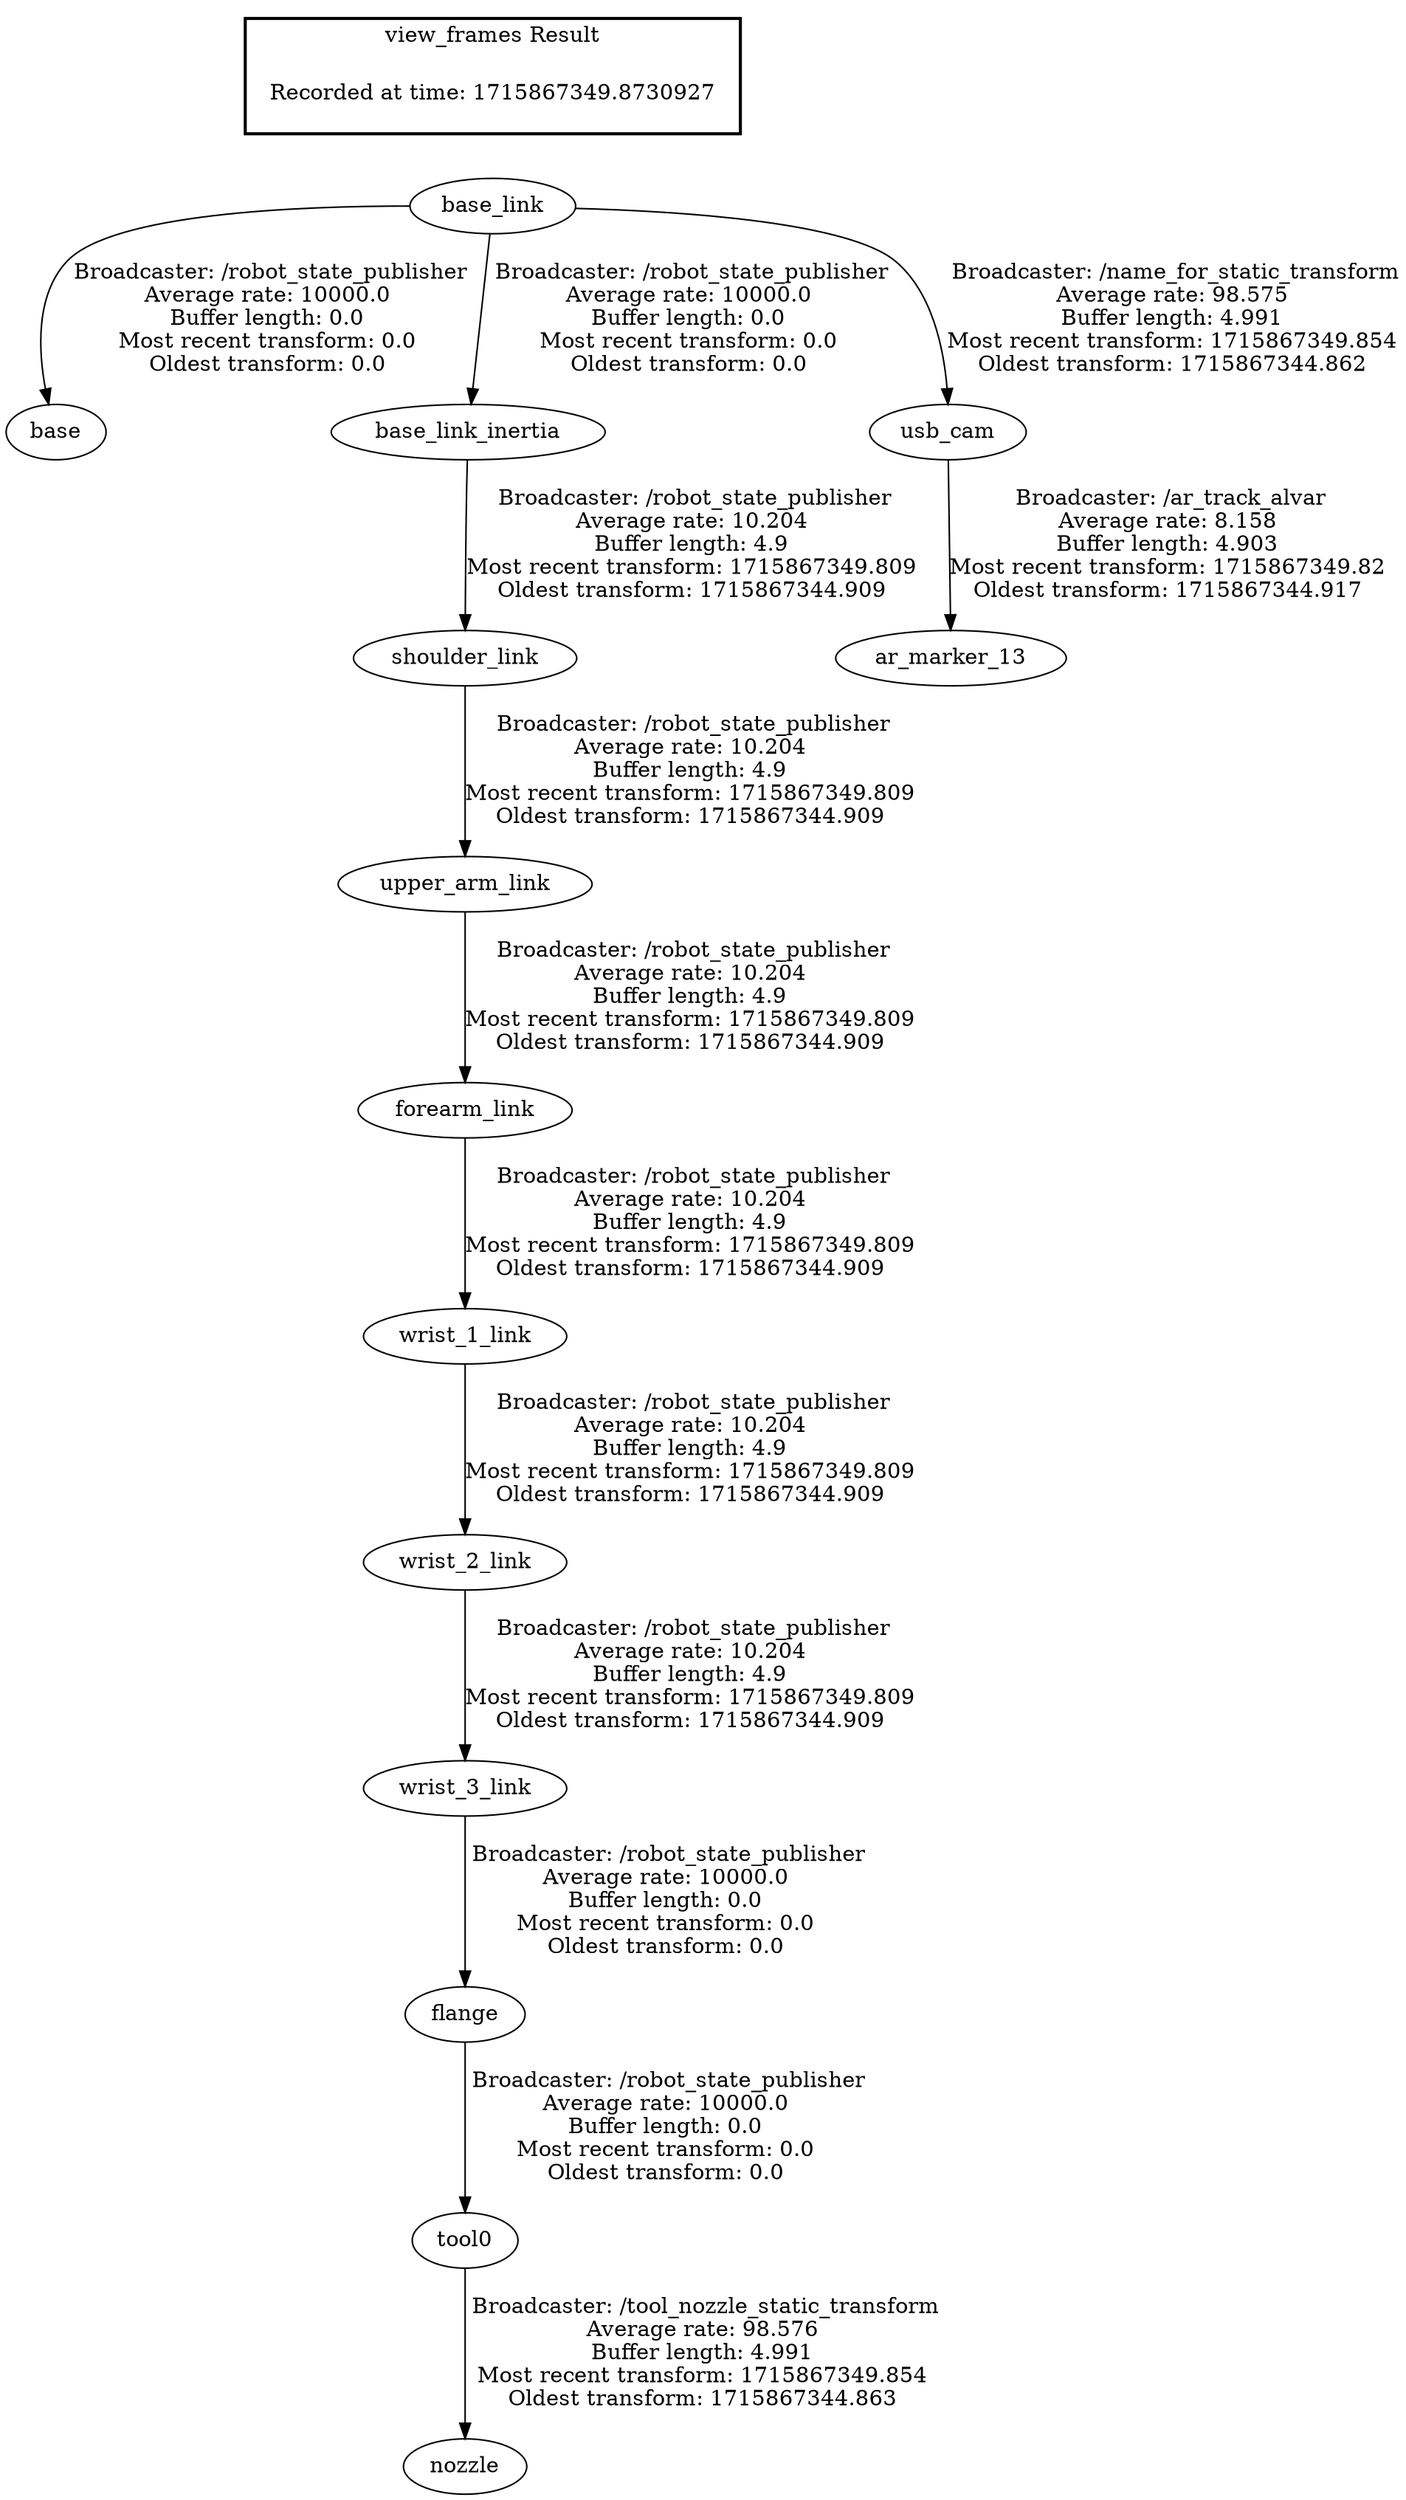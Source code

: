 digraph G {
"base_link" -> "base"[label=" Broadcaster: /robot_state_publisher\nAverage rate: 10000.0\nBuffer length: 0.0\nMost recent transform: 0.0\nOldest transform: 0.0\n"];
"base_link" -> "base_link_inertia"[label=" Broadcaster: /robot_state_publisher\nAverage rate: 10000.0\nBuffer length: 0.0\nMost recent transform: 0.0\nOldest transform: 0.0\n"];
"flange" -> "tool0"[label=" Broadcaster: /robot_state_publisher\nAverage rate: 10000.0\nBuffer length: 0.0\nMost recent transform: 0.0\nOldest transform: 0.0\n"];
"wrist_3_link" -> "flange"[label=" Broadcaster: /robot_state_publisher\nAverage rate: 10000.0\nBuffer length: 0.0\nMost recent transform: 0.0\nOldest transform: 0.0\n"];
"wrist_2_link" -> "wrist_3_link"[label=" Broadcaster: /robot_state_publisher\nAverage rate: 10.204\nBuffer length: 4.9\nMost recent transform: 1715867349.809\nOldest transform: 1715867344.909\n"];
"base_link" -> "usb_cam"[label=" Broadcaster: /name_for_static_transform\nAverage rate: 98.575\nBuffer length: 4.991\nMost recent transform: 1715867349.854\nOldest transform: 1715867344.862\n"];
"tool0" -> "nozzle"[label=" Broadcaster: /tool_nozzle_static_transform\nAverage rate: 98.576\nBuffer length: 4.991\nMost recent transform: 1715867349.854\nOldest transform: 1715867344.863\n"];
"upper_arm_link" -> "forearm_link"[label=" Broadcaster: /robot_state_publisher\nAverage rate: 10.204\nBuffer length: 4.9\nMost recent transform: 1715867349.809\nOldest transform: 1715867344.909\n"];
"shoulder_link" -> "upper_arm_link"[label=" Broadcaster: /robot_state_publisher\nAverage rate: 10.204\nBuffer length: 4.9\nMost recent transform: 1715867349.809\nOldest transform: 1715867344.909\n"];
"base_link_inertia" -> "shoulder_link"[label=" Broadcaster: /robot_state_publisher\nAverage rate: 10.204\nBuffer length: 4.9\nMost recent transform: 1715867349.809\nOldest transform: 1715867344.909\n"];
"forearm_link" -> "wrist_1_link"[label=" Broadcaster: /robot_state_publisher\nAverage rate: 10.204\nBuffer length: 4.9\nMost recent transform: 1715867349.809\nOldest transform: 1715867344.909\n"];
"wrist_1_link" -> "wrist_2_link"[label=" Broadcaster: /robot_state_publisher\nAverage rate: 10.204\nBuffer length: 4.9\nMost recent transform: 1715867349.809\nOldest transform: 1715867344.909\n"];
"usb_cam" -> "ar_marker_13"[label=" Broadcaster: /ar_track_alvar\nAverage rate: 8.158\nBuffer length: 4.903\nMost recent transform: 1715867349.82\nOldest transform: 1715867344.917\n"];
edge [style=invis];
 subgraph cluster_legend { style=bold; color=black; label ="view_frames Result";
"Recorded at time: 1715867349.8730927"[ shape=plaintext ] ;
}->"base_link";
}